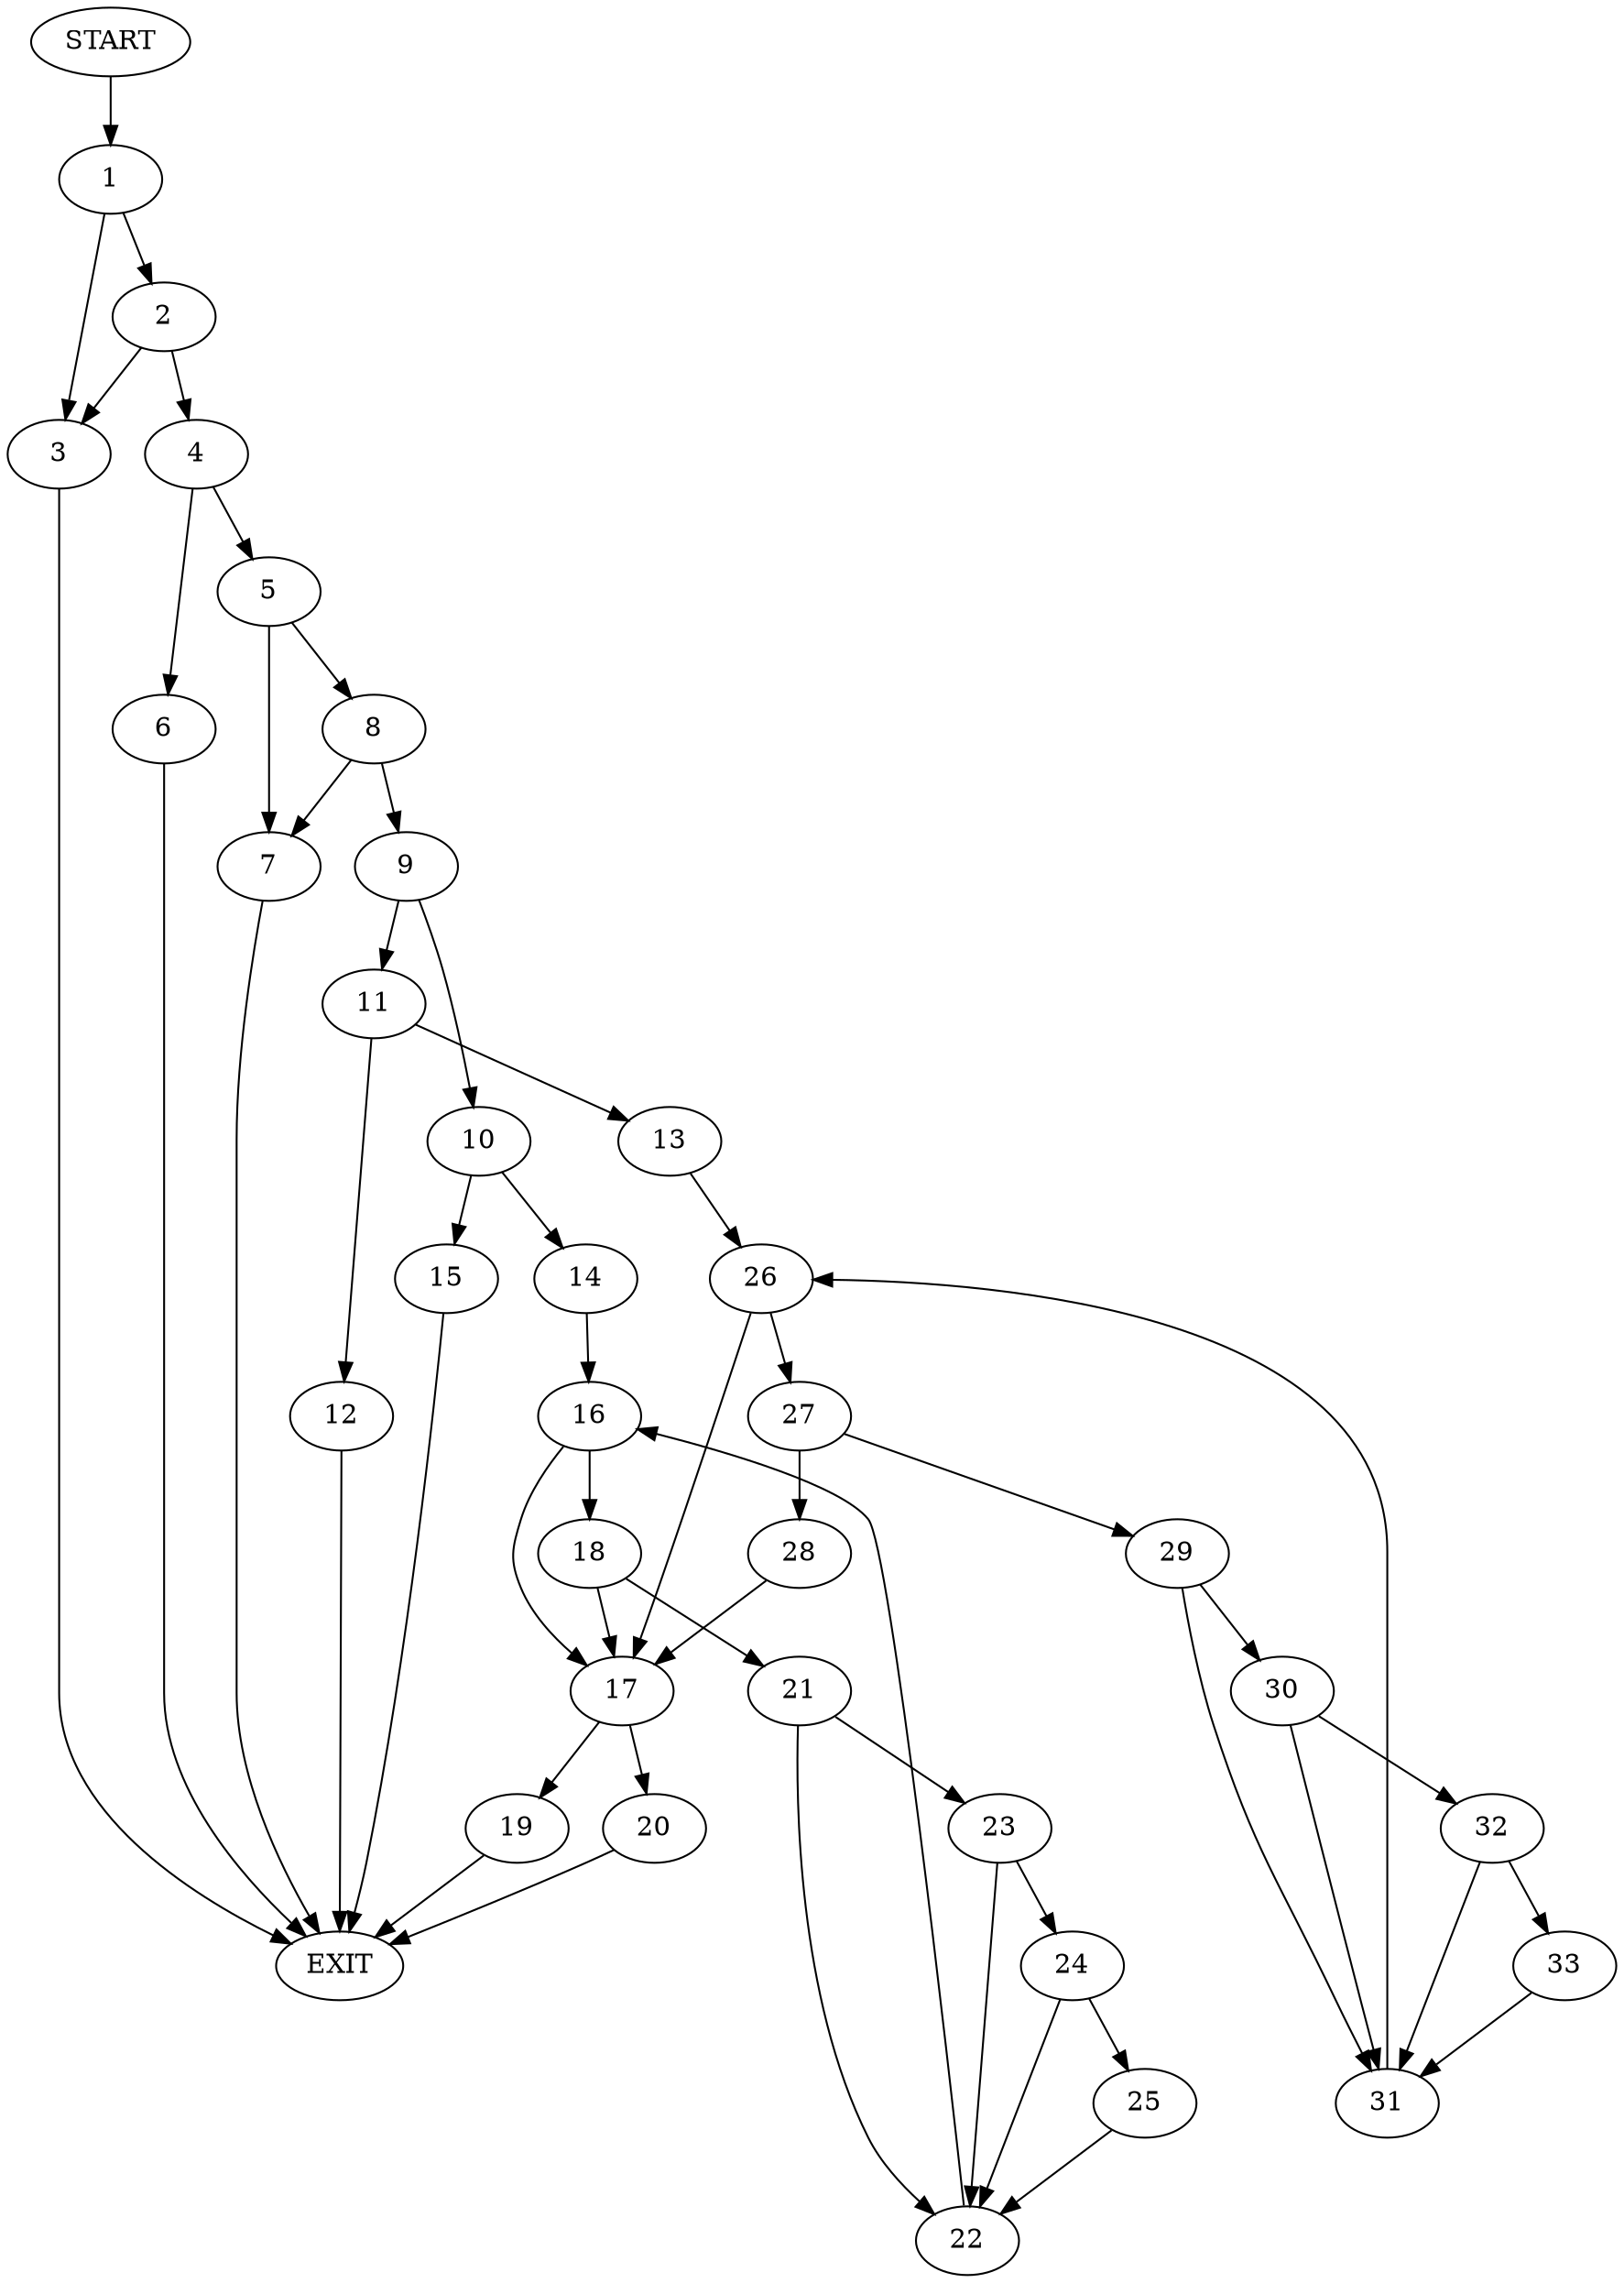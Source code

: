 digraph {
0 [label="START"]
34 [label="EXIT"]
0 -> 1
1 -> 2
1 -> 3
2 -> 4
2 -> 3
3 -> 34
4 -> 5
4 -> 6
6 -> 34
5 -> 7
5 -> 8
8 -> 7
8 -> 9
7 -> 34
9 -> 10
9 -> 11
11 -> 12
11 -> 13
10 -> 14
10 -> 15
15 -> 34
14 -> 16
16 -> 17
16 -> 18
17 -> 19
17 -> 20
18 -> 17
18 -> 21
21 -> 22
21 -> 23
23 -> 22
23 -> 24
22 -> 16
24 -> 22
24 -> 25
25 -> 22
13 -> 26
12 -> 34
26 -> 17
26 -> 27
27 -> 28
27 -> 29
29 -> 30
29 -> 31
28 -> 17
30 -> 32
30 -> 31
31 -> 26
32 -> 33
32 -> 31
33 -> 31
19 -> 34
20 -> 34
}
